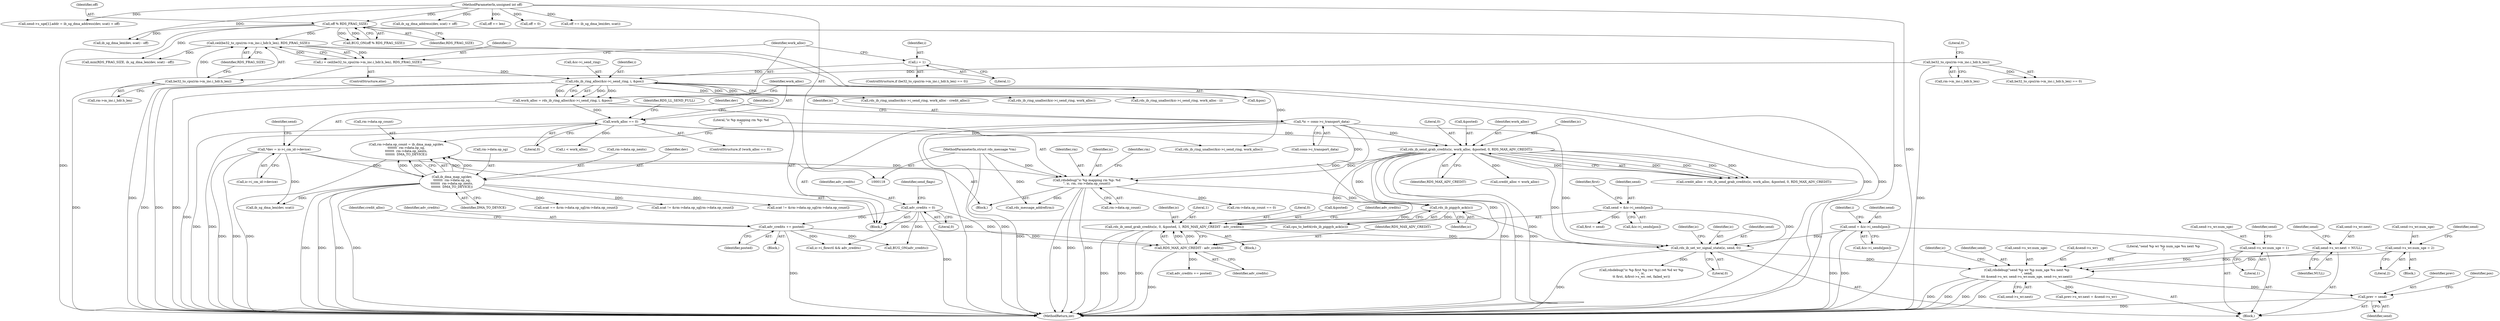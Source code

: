 digraph "0_linux_6094628bfd94323fc1cea05ec2c6affd98c18f7f@API" {
"1000824" [label="(Call,prev = send)"];
"1000767" [label="(Call,rdsdebug(\"send %p wr %p num_sge %u next %p\n\", send,\n\t\t\t &send->s_wr, send->s_wr.num_sge, send->s_wr.next))"];
"1000732" [label="(Call,rds_ib_set_wr_signal_state(ic, send, 0))"];
"1000279" [label="(Call,rds_ib_send_grab_credits(ic, work_alloc, &posted, 0, RDS_MAX_ADV_CREDIT))"];
"1000126" [label="(Call,*ic = conn->c_transport_data)"];
"1000255" [label="(Call,work_alloc == 0)"];
"1000244" [label="(Call,work_alloc = rds_ib_ring_alloc(&ic->i_send_ring, i, &pos))"];
"1000246" [label="(Call,rds_ib_ring_alloc(&ic->i_send_ring, i, &pos))"];
"1000232" [label="(Call,i = ceil(be32_to_cpu(rm->m_inc.i_hdr.h_len), RDS_FRAG_SIZE))"];
"1000234" [label="(Call,ceil(be32_to_cpu(rm->m_inc.i_hdr.h_len), RDS_FRAG_SIZE))"];
"1000235" [label="(Call,be32_to_cpu(rm->m_inc.i_hdr.h_len))"];
"1000219" [label="(Call,be32_to_cpu(rm->m_inc.i_hdr.h_len))"];
"1000177" [label="(Call,off % RDS_FRAG_SIZE)"];
"1000123" [label="(MethodParameterIn,unsigned int off)"];
"1000228" [label="(Call,i = 1)"];
"1000513" [label="(Call,rds_ib_send_grab_credits(ic, 0, &posted, 1, RDS_MAX_ADV_CREDIT - adv_credits))"];
"1000499" [label="(Call,rds_ib_piggyb_ack(ic))"];
"1000358" [label="(Call,rdsdebug(\"ic %p mapping rm %p: %d\n\", ic, rm, rm->data.op_count))"];
"1000120" [label="(MethodParameterIn,struct rds_message *rm)"];
"1000339" [label="(Call,rm->data.op_count = ib_dma_map_sg(dev,\n\t\t\t\t\t\t\t  rm->data.op_sg,\n\t\t\t\t\t\t\t  rm->data.op_nents,\n\t\t\t\t\t\t\t  DMA_TO_DEVICE))"];
"1000345" [label="(Call,ib_dma_map_sg(dev,\n\t\t\t\t\t\t\t  rm->data.op_sg,\n\t\t\t\t\t\t\t  rm->data.op_nents,\n\t\t\t\t\t\t\t  DMA_TO_DEVICE))"];
"1000132" [label="(Call,*dev = ic->i_cm_id->device)"];
"1000519" [label="(Call,RDS_MAX_ADV_CREDIT - adv_credits)"];
"1000156" [label="(Call,adv_credits = 0)"];
"1000286" [label="(Call,adv_credits += posted)"];
"1000838" [label="(Call,send = &ic->i_sends[pos])"];
"1000544" [label="(Call,send = &ic->i_sends[pos])"];
"1000591" [label="(Call,send->s_wr.num_sge = 1)"];
"1000685" [label="(Call,send->s_wr.num_sge = 2)"];
"1000598" [label="(Call,send->s_wr.next = NULL)"];
"1000141" [label="(Identifier,send)"];
"1000779" [label="(Call,send->s_wr.next)"];
"1000161" [label="(Identifier,send_flags)"];
"1000826" [label="(Identifier,send)"];
"1000362" [label="(Call,rm->data.op_count)"];
"1000133" [label="(Identifier,dev)"];
"1000840" [label="(Call,&ic->i_sends[pos])"];
"1000233" [label="(Identifier,i)"];
"1000247" [label="(Call,&ic->i_send_ring)"];
"1000235" [label="(Call,be32_to_cpu(rm->m_inc.i_hdr.h_len))"];
"1000254" [label="(ControlStructure,if (work_alloc == 0))"];
"1000246" [label="(Call,rds_ib_ring_alloc(&ic->i_send_ring, i, &pos))"];
"1000177" [label="(Call,off % RDS_FRAG_SIZE)"];
"1000692" [label="(Call,send->s_sge[1].addr = ib_sg_dma_address(dev, scat) + off)"];
"1000120" [label="(MethodParameterIn,struct rds_message *rm)"];
"1000134" [label="(Call,ic->i_cm_id->device)"];
"1000552" [label="(Call,first = send)"];
"1000276" [label="(Block,)"];
"1000787" [label="(Identifier,ic)"];
"1000368" [label="(Call,rm->data.op_count == 0)"];
"1000696" [label="(Identifier,send)"];
"1000274" [label="(Identifier,ic)"];
"1000256" [label="(Identifier,work_alloc)"];
"1001026" [label="(MethodReturn,int)"];
"1000281" [label="(Identifier,work_alloc)"];
"1000769" [label="(Identifier,send)"];
"1000514" [label="(Identifier,ic)"];
"1000680" [label="(Call,ib_sg_dma_len(dev, scat) - off)"];
"1000220" [label="(Call,rm->m_inc.i_hdr.h_len)"];
"1000685" [label="(Call,send->s_wr.num_sge = 2)"];
"1000500" [label="(Identifier,ic)"];
"1000347" [label="(Call,rm->data.op_sg)"];
"1000785" [label="(Call,ic->i_flowctl && adv_credits)"];
"1000361" [label="(Identifier,rm)"];
"1000277" [label="(Call,credit_alloc = rds_ib_send_grab_credits(ic, work_alloc, &posted, 0, RDS_MAX_ADV_CREDIT))"];
"1000678" [label="(Call,min(RDS_FRAG_SIZE, ib_sg_dma_len(dev, scat) - off))"];
"1000279" [label="(Call,rds_ib_send_grab_credits(ic, work_alloc, &posted, 0, RDS_MAX_ADV_CREDIT))"];
"1000357" [label="(Identifier,DMA_TO_DEVICE)"];
"1000234" [label="(Call,ceil(be32_to_cpu(rm->m_inc.i_hdr.h_len), RDS_FRAG_SIZE))"];
"1000127" [label="(Identifier,ic)"];
"1000288" [label="(Identifier,posted)"];
"1000294" [label="(Call,rds_ib_ring_unalloc(&ic->i_send_ring, work_alloc - credit_alloc))"];
"1000498" [label="(Call,cpu_to_be64(rds_ib_piggyb_ack(ic)))"];
"1000700" [label="(Call,ib_sg_dma_address(dev, scat) + off)"];
"1000604" [label="(Identifier,NULL)"];
"1000545" [label="(Identifier,send)"];
"1000814" [label="(Call,prev->s_wr.next = &send->s_wr)"];
"1000217" [label="(ControlStructure,if (be32_to_cpu(rm->m_inc.i_hdr.h_len) == 0))"];
"1000128" [label="(Call,conn->c_transport_data)"];
"1000360" [label="(Identifier,ic)"];
"1000522" [label="(Call,adv_credits += posted)"];
"1000345" [label="(Call,ib_dma_map_sg(dev,\n\t\t\t\t\t\t\t  rm->data.op_sg,\n\t\t\t\t\t\t\t  rm->data.op_nents,\n\t\t\t\t\t\t\t  DMA_TO_DEVICE))"];
"1000824" [label="(Call,prev = send)"];
"1000521" [label="(Identifier,adv_credits)"];
"1000875" [label="(Call,scat == &rm->data.op_sg[rm->data.op_count])"];
"1000280" [label="(Identifier,ic)"];
"1000352" [label="(Call,rm->data.op_nents)"];
"1000398" [label="(Call,rds_message_addref(rm))"];
"1000340" [label="(Call,rm->data.op_count)"];
"1000732" [label="(Call,rds_ib_set_wr_signal_state(ic, send, 0))"];
"1000572" [label="(Block,)"];
"1000284" [label="(Literal,0)"];
"1000156" [label="(Call,adv_credits = 0)"];
"1000661" [label="(Call,scat != &rm->data.op_sg[rm->data.op_count])"];
"1000735" [label="(Literal,0)"];
"1000597" [label="(Literal,1)"];
"1000553" [label="(Identifier,first)"];
"1000717" [label="(Call,off += len)"];
"1000739" [label="(Identifier,ic)"];
"1000126" [label="(Call,*ic = conn->c_transport_data)"];
"1000513" [label="(Call,rds_ib_send_grab_credits(ic, 0, &posted, 1, RDS_MAX_ADV_CREDIT - adv_credits))"];
"1000546" [label="(Call,&ic->i_sends[pos])"];
"1000232" [label="(Call,i = ceil(be32_to_cpu(rm->m_inc.i_hdr.h_len), RDS_FRAG_SIZE))"];
"1000966" [label="(Call,rdsdebug(\"ic %p first %p (wr %p) ret %d wr %p\n\", ic,\n\t\t first, &first->s_wr, ret, failed_wr))"];
"1000227" [label="(Literal,0)"];
"1000691" [label="(Literal,2)"];
"1000767" [label="(Call,rdsdebug(\"send %p wr %p num_sge %u next %p\n\", send,\n\t\t\t &send->s_wr, send->s_wr.num_sge, send->s_wr.next))"];
"1000847" [label="(Identifier,i)"];
"1000236" [label="(Call,rm->m_inc.i_hdr.h_len)"];
"1000230" [label="(Literal,1)"];
"1000733" [label="(Identifier,ic)"];
"1000499" [label="(Call,rds_ib_piggyb_ack(ic))"];
"1000681" [label="(Call,ib_sg_dma_len(dev, scat))"];
"1000371" [label="(Identifier,rm)"];
"1000251" [label="(Identifier,i)"];
"1000729" [label="(Call,off = 0)"];
"1000599" [label="(Call,send->s_wr.next)"];
"1000231" [label="(ControlStructure,else)"];
"1000518" [label="(Literal,1)"];
"1000244" [label="(Call,work_alloc = rds_ib_ring_alloc(&ic->i_send_ring, i, &pos))"];
"1000282" [label="(Call,&posted)"];
"1000285" [label="(Identifier,RDS_MAX_ADV_CREDIT)"];
"1000607" [label="(Identifier,send)"];
"1000260" [label="(Identifier,RDS_LL_SEND_FULL)"];
"1000838" [label="(Call,send = &ic->i_sends[pos])"];
"1000346" [label="(Identifier,dev)"];
"1000774" [label="(Call,send->s_wr.num_sge)"];
"1000378" [label="(Call,rds_ib_ring_unalloc(&ic->i_send_ring, work_alloc))"];
"1000986" [label="(Call,rds_ib_ring_unalloc(&ic->i_send_ring, work_alloc))"];
"1000245" [label="(Identifier,work_alloc)"];
"1000519" [label="(Call,RDS_MAX_ADV_CREDIT - adv_credits)"];
"1000839" [label="(Identifier,send)"];
"1000287" [label="(Identifier,adv_credits)"];
"1000229" [label="(Identifier,i)"];
"1001022" [label="(Call,BUG_ON(adv_credits))"];
"1000339" [label="(Call,rm->data.op_count = ib_dma_map_sg(dev,\n\t\t\t\t\t\t\t  rm->data.op_sg,\n\t\t\t\t\t\t\t  rm->data.op_nents,\n\t\t\t\t\t\t\t  DMA_TO_DEVICE))"];
"1000520" [label="(Identifier,RDS_MAX_ADV_CREDIT)"];
"1000123" [label="(MethodParameterIn,unsigned int off)"];
"1000825" [label="(Identifier,prev)"];
"1000158" [label="(Literal,0)"];
"1000544" [label="(Call,send = &ic->i_sends[pos])"];
"1000219" [label="(Call,be32_to_cpu(rm->m_inc.i_hdr.h_len))"];
"1000338" [label="(Block,)"];
"1000686" [label="(Call,send->s_wr.num_sge)"];
"1000132" [label="(Call,*dev = ic->i_cm_id->device)"];
"1000591" [label="(Call,send->s_wr.num_sge = 1)"];
"1000598" [label="(Call,send->s_wr.next = NULL)"];
"1000601" [label="(Identifier,send)"];
"1000515" [label="(Literal,0)"];
"1000770" [label="(Call,&send->s_wr)"];
"1000512" [label="(Block,)"];
"1000768" [label="(Literal,\"send %p wr %p num_sge %u next %p\n\")"];
"1000176" [label="(Call,BUG_ON(off % RDS_FRAG_SIZE))"];
"1000516" [label="(Call,&posted)"];
"1000523" [label="(Identifier,adv_credits)"];
"1000675" [label="(Block,)"];
"1000228" [label="(Call,i = 1)"];
"1000852" [label="(Call,scat != &rm->data.op_sg[rm->data.op_count])"];
"1000243" [label="(Identifier,RDS_FRAG_SIZE)"];
"1000157" [label="(Identifier,adv_credits)"];
"1000257" [label="(Literal,0)"];
"1000721" [label="(Call,off == ib_sg_dma_len(dev, scat))"];
"1000592" [label="(Call,send->s_wr.num_sge)"];
"1000179" [label="(Identifier,RDS_FRAG_SIZE)"];
"1000914" [label="(Call,rds_ib_ring_unalloc(&ic->i_send_ring, work_alloc - i))"];
"1000828" [label="(Identifier,pos)"];
"1000734" [label="(Identifier,send)"];
"1000178" [label="(Identifier,off)"];
"1000291" [label="(Identifier,credit_alloc)"];
"1000286" [label="(Call,adv_credits += posted)"];
"1000124" [label="(Block,)"];
"1000290" [label="(Call,credit_alloc < work_alloc)"];
"1000658" [label="(Call,i < work_alloc)"];
"1000358" [label="(Call,rdsdebug(\"ic %p mapping rm %p: %d\n\", ic, rm, rm->data.op_count))"];
"1000218" [label="(Call,be32_to_cpu(rm->m_inc.i_hdr.h_len) == 0)"];
"1000252" [label="(Call,&pos)"];
"1000359" [label="(Literal,\"ic %p mapping rm %p: %d\n\")"];
"1000255" [label="(Call,work_alloc == 0)"];
"1000824" -> "1000572"  [label="AST: "];
"1000824" -> "1000826"  [label="CFG: "];
"1000825" -> "1000824"  [label="AST: "];
"1000826" -> "1000824"  [label="AST: "];
"1000828" -> "1000824"  [label="CFG: "];
"1000824" -> "1001026"  [label="DDG: "];
"1000767" -> "1000824"  [label="DDG: "];
"1000767" -> "1000572"  [label="AST: "];
"1000767" -> "1000779"  [label="CFG: "];
"1000768" -> "1000767"  [label="AST: "];
"1000769" -> "1000767"  [label="AST: "];
"1000770" -> "1000767"  [label="AST: "];
"1000774" -> "1000767"  [label="AST: "];
"1000779" -> "1000767"  [label="AST: "];
"1000787" -> "1000767"  [label="CFG: "];
"1000767" -> "1001026"  [label="DDG: "];
"1000767" -> "1001026"  [label="DDG: "];
"1000767" -> "1001026"  [label="DDG: "];
"1000767" -> "1001026"  [label="DDG: "];
"1000732" -> "1000767"  [label="DDG: "];
"1000591" -> "1000767"  [label="DDG: "];
"1000685" -> "1000767"  [label="DDG: "];
"1000598" -> "1000767"  [label="DDG: "];
"1000767" -> "1000814"  [label="DDG: "];
"1000732" -> "1000572"  [label="AST: "];
"1000732" -> "1000735"  [label="CFG: "];
"1000733" -> "1000732"  [label="AST: "];
"1000734" -> "1000732"  [label="AST: "];
"1000735" -> "1000732"  [label="AST: "];
"1000739" -> "1000732"  [label="CFG: "];
"1000732" -> "1001026"  [label="DDG: "];
"1000279" -> "1000732"  [label="DDG: "];
"1000513" -> "1000732"  [label="DDG: "];
"1000499" -> "1000732"  [label="DDG: "];
"1000126" -> "1000732"  [label="DDG: "];
"1000838" -> "1000732"  [label="DDG: "];
"1000544" -> "1000732"  [label="DDG: "];
"1000732" -> "1000966"  [label="DDG: "];
"1000279" -> "1000277"  [label="AST: "];
"1000279" -> "1000285"  [label="CFG: "];
"1000280" -> "1000279"  [label="AST: "];
"1000281" -> "1000279"  [label="AST: "];
"1000282" -> "1000279"  [label="AST: "];
"1000284" -> "1000279"  [label="AST: "];
"1000285" -> "1000279"  [label="AST: "];
"1000277" -> "1000279"  [label="CFG: "];
"1000279" -> "1001026"  [label="DDG: "];
"1000279" -> "1001026"  [label="DDG: "];
"1000279" -> "1001026"  [label="DDG: "];
"1000279" -> "1000277"  [label="DDG: "];
"1000279" -> "1000277"  [label="DDG: "];
"1000279" -> "1000277"  [label="DDG: "];
"1000279" -> "1000277"  [label="DDG: "];
"1000279" -> "1000277"  [label="DDG: "];
"1000126" -> "1000279"  [label="DDG: "];
"1000255" -> "1000279"  [label="DDG: "];
"1000279" -> "1000290"  [label="DDG: "];
"1000279" -> "1000358"  [label="DDG: "];
"1000279" -> "1000499"  [label="DDG: "];
"1000279" -> "1000513"  [label="DDG: "];
"1000279" -> "1000519"  [label="DDG: "];
"1000126" -> "1000124"  [label="AST: "];
"1000126" -> "1000128"  [label="CFG: "];
"1000127" -> "1000126"  [label="AST: "];
"1000128" -> "1000126"  [label="AST: "];
"1000133" -> "1000126"  [label="CFG: "];
"1000126" -> "1001026"  [label="DDG: "];
"1000126" -> "1001026"  [label="DDG: "];
"1000126" -> "1000358"  [label="DDG: "];
"1000126" -> "1000499"  [label="DDG: "];
"1000255" -> "1000254"  [label="AST: "];
"1000255" -> "1000257"  [label="CFG: "];
"1000256" -> "1000255"  [label="AST: "];
"1000257" -> "1000255"  [label="AST: "];
"1000260" -> "1000255"  [label="CFG: "];
"1000274" -> "1000255"  [label="CFG: "];
"1000255" -> "1001026"  [label="DDG: "];
"1000255" -> "1001026"  [label="DDG: "];
"1000244" -> "1000255"  [label="DDG: "];
"1000255" -> "1000378"  [label="DDG: "];
"1000255" -> "1000658"  [label="DDG: "];
"1000244" -> "1000124"  [label="AST: "];
"1000244" -> "1000246"  [label="CFG: "];
"1000245" -> "1000244"  [label="AST: "];
"1000246" -> "1000244"  [label="AST: "];
"1000256" -> "1000244"  [label="CFG: "];
"1000244" -> "1001026"  [label="DDG: "];
"1000246" -> "1000244"  [label="DDG: "];
"1000246" -> "1000244"  [label="DDG: "];
"1000246" -> "1000244"  [label="DDG: "];
"1000246" -> "1000252"  [label="CFG: "];
"1000247" -> "1000246"  [label="AST: "];
"1000251" -> "1000246"  [label="AST: "];
"1000252" -> "1000246"  [label="AST: "];
"1000246" -> "1001026"  [label="DDG: "];
"1000246" -> "1001026"  [label="DDG: "];
"1000246" -> "1001026"  [label="DDG: "];
"1000232" -> "1000246"  [label="DDG: "];
"1000228" -> "1000246"  [label="DDG: "];
"1000246" -> "1000294"  [label="DDG: "];
"1000246" -> "1000378"  [label="DDG: "];
"1000246" -> "1000914"  [label="DDG: "];
"1000246" -> "1000986"  [label="DDG: "];
"1000232" -> "1000231"  [label="AST: "];
"1000232" -> "1000234"  [label="CFG: "];
"1000233" -> "1000232"  [label="AST: "];
"1000234" -> "1000232"  [label="AST: "];
"1000245" -> "1000232"  [label="CFG: "];
"1000232" -> "1001026"  [label="DDG: "];
"1000234" -> "1000232"  [label="DDG: "];
"1000234" -> "1000232"  [label="DDG: "];
"1000234" -> "1000243"  [label="CFG: "];
"1000235" -> "1000234"  [label="AST: "];
"1000243" -> "1000234"  [label="AST: "];
"1000234" -> "1001026"  [label="DDG: "];
"1000234" -> "1001026"  [label="DDG: "];
"1000235" -> "1000234"  [label="DDG: "];
"1000177" -> "1000234"  [label="DDG: "];
"1000234" -> "1000678"  [label="DDG: "];
"1000235" -> "1000236"  [label="CFG: "];
"1000236" -> "1000235"  [label="AST: "];
"1000243" -> "1000235"  [label="CFG: "];
"1000235" -> "1001026"  [label="DDG: "];
"1000219" -> "1000235"  [label="DDG: "];
"1000219" -> "1000218"  [label="AST: "];
"1000219" -> "1000220"  [label="CFG: "];
"1000220" -> "1000219"  [label="AST: "];
"1000227" -> "1000219"  [label="CFG: "];
"1000219" -> "1001026"  [label="DDG: "];
"1000219" -> "1000218"  [label="DDG: "];
"1000177" -> "1000176"  [label="AST: "];
"1000177" -> "1000179"  [label="CFG: "];
"1000178" -> "1000177"  [label="AST: "];
"1000179" -> "1000177"  [label="AST: "];
"1000176" -> "1000177"  [label="CFG: "];
"1000177" -> "1001026"  [label="DDG: "];
"1000177" -> "1001026"  [label="DDG: "];
"1000177" -> "1000176"  [label="DDG: "];
"1000177" -> "1000176"  [label="DDG: "];
"1000123" -> "1000177"  [label="DDG: "];
"1000177" -> "1000678"  [label="DDG: "];
"1000177" -> "1000680"  [label="DDG: "];
"1000123" -> "1000118"  [label="AST: "];
"1000123" -> "1001026"  [label="DDG: "];
"1000123" -> "1000680"  [label="DDG: "];
"1000123" -> "1000692"  [label="DDG: "];
"1000123" -> "1000700"  [label="DDG: "];
"1000123" -> "1000717"  [label="DDG: "];
"1000123" -> "1000721"  [label="DDG: "];
"1000123" -> "1000729"  [label="DDG: "];
"1000228" -> "1000217"  [label="AST: "];
"1000228" -> "1000230"  [label="CFG: "];
"1000229" -> "1000228"  [label="AST: "];
"1000230" -> "1000228"  [label="AST: "];
"1000245" -> "1000228"  [label="CFG: "];
"1000513" -> "1000512"  [label="AST: "];
"1000513" -> "1000519"  [label="CFG: "];
"1000514" -> "1000513"  [label="AST: "];
"1000515" -> "1000513"  [label="AST: "];
"1000516" -> "1000513"  [label="AST: "];
"1000518" -> "1000513"  [label="AST: "];
"1000519" -> "1000513"  [label="AST: "];
"1000523" -> "1000513"  [label="CFG: "];
"1000513" -> "1001026"  [label="DDG: "];
"1000513" -> "1001026"  [label="DDG: "];
"1000513" -> "1001026"  [label="DDG: "];
"1000499" -> "1000513"  [label="DDG: "];
"1000519" -> "1000513"  [label="DDG: "];
"1000519" -> "1000513"  [label="DDG: "];
"1000499" -> "1000498"  [label="AST: "];
"1000499" -> "1000500"  [label="CFG: "];
"1000500" -> "1000499"  [label="AST: "];
"1000498" -> "1000499"  [label="CFG: "];
"1000499" -> "1000498"  [label="DDG: "];
"1000358" -> "1000499"  [label="DDG: "];
"1000358" -> "1000338"  [label="AST: "];
"1000358" -> "1000362"  [label="CFG: "];
"1000359" -> "1000358"  [label="AST: "];
"1000360" -> "1000358"  [label="AST: "];
"1000361" -> "1000358"  [label="AST: "];
"1000362" -> "1000358"  [label="AST: "];
"1000371" -> "1000358"  [label="CFG: "];
"1000358" -> "1001026"  [label="DDG: "];
"1000358" -> "1001026"  [label="DDG: "];
"1000358" -> "1001026"  [label="DDG: "];
"1000120" -> "1000358"  [label="DDG: "];
"1000339" -> "1000358"  [label="DDG: "];
"1000358" -> "1000368"  [label="DDG: "];
"1000358" -> "1000398"  [label="DDG: "];
"1000120" -> "1000118"  [label="AST: "];
"1000120" -> "1001026"  [label="DDG: "];
"1000120" -> "1000398"  [label="DDG: "];
"1000339" -> "1000338"  [label="AST: "];
"1000339" -> "1000345"  [label="CFG: "];
"1000340" -> "1000339"  [label="AST: "];
"1000345" -> "1000339"  [label="AST: "];
"1000359" -> "1000339"  [label="CFG: "];
"1000339" -> "1001026"  [label="DDG: "];
"1000345" -> "1000339"  [label="DDG: "];
"1000345" -> "1000339"  [label="DDG: "];
"1000345" -> "1000339"  [label="DDG: "];
"1000345" -> "1000339"  [label="DDG: "];
"1000345" -> "1000357"  [label="CFG: "];
"1000346" -> "1000345"  [label="AST: "];
"1000347" -> "1000345"  [label="AST: "];
"1000352" -> "1000345"  [label="AST: "];
"1000357" -> "1000345"  [label="AST: "];
"1000345" -> "1001026"  [label="DDG: "];
"1000345" -> "1001026"  [label="DDG: "];
"1000345" -> "1001026"  [label="DDG: "];
"1000345" -> "1001026"  [label="DDG: "];
"1000132" -> "1000345"  [label="DDG: "];
"1000345" -> "1000661"  [label="DDG: "];
"1000345" -> "1000681"  [label="DDG: "];
"1000345" -> "1000852"  [label="DDG: "];
"1000345" -> "1000875"  [label="DDG: "];
"1000132" -> "1000124"  [label="AST: "];
"1000132" -> "1000134"  [label="CFG: "];
"1000133" -> "1000132"  [label="AST: "];
"1000134" -> "1000132"  [label="AST: "];
"1000141" -> "1000132"  [label="CFG: "];
"1000132" -> "1001026"  [label="DDG: "];
"1000132" -> "1001026"  [label="DDG: "];
"1000132" -> "1000681"  [label="DDG: "];
"1000519" -> "1000521"  [label="CFG: "];
"1000520" -> "1000519"  [label="AST: "];
"1000521" -> "1000519"  [label="AST: "];
"1000519" -> "1001026"  [label="DDG: "];
"1000156" -> "1000519"  [label="DDG: "];
"1000286" -> "1000519"  [label="DDG: "];
"1000519" -> "1000522"  [label="DDG: "];
"1000156" -> "1000124"  [label="AST: "];
"1000156" -> "1000158"  [label="CFG: "];
"1000157" -> "1000156"  [label="AST: "];
"1000158" -> "1000156"  [label="AST: "];
"1000161" -> "1000156"  [label="CFG: "];
"1000156" -> "1001026"  [label="DDG: "];
"1000156" -> "1000286"  [label="DDG: "];
"1000156" -> "1000785"  [label="DDG: "];
"1000156" -> "1001022"  [label="DDG: "];
"1000286" -> "1000276"  [label="AST: "];
"1000286" -> "1000288"  [label="CFG: "];
"1000287" -> "1000286"  [label="AST: "];
"1000288" -> "1000286"  [label="AST: "];
"1000291" -> "1000286"  [label="CFG: "];
"1000286" -> "1001026"  [label="DDG: "];
"1000286" -> "1000785"  [label="DDG: "];
"1000286" -> "1001022"  [label="DDG: "];
"1000838" -> "1000572"  [label="AST: "];
"1000838" -> "1000840"  [label="CFG: "];
"1000839" -> "1000838"  [label="AST: "];
"1000840" -> "1000838"  [label="AST: "];
"1000847" -> "1000838"  [label="CFG: "];
"1000838" -> "1001026"  [label="DDG: "];
"1000838" -> "1001026"  [label="DDG: "];
"1000544" -> "1000124"  [label="AST: "];
"1000544" -> "1000546"  [label="CFG: "];
"1000545" -> "1000544"  [label="AST: "];
"1000546" -> "1000544"  [label="AST: "];
"1000553" -> "1000544"  [label="CFG: "];
"1000544" -> "1000552"  [label="DDG: "];
"1000591" -> "1000572"  [label="AST: "];
"1000591" -> "1000597"  [label="CFG: "];
"1000592" -> "1000591"  [label="AST: "];
"1000597" -> "1000591"  [label="AST: "];
"1000601" -> "1000591"  [label="CFG: "];
"1000685" -> "1000675"  [label="AST: "];
"1000685" -> "1000691"  [label="CFG: "];
"1000686" -> "1000685"  [label="AST: "];
"1000691" -> "1000685"  [label="AST: "];
"1000696" -> "1000685"  [label="CFG: "];
"1000598" -> "1000572"  [label="AST: "];
"1000598" -> "1000604"  [label="CFG: "];
"1000599" -> "1000598"  [label="AST: "];
"1000604" -> "1000598"  [label="AST: "];
"1000607" -> "1000598"  [label="CFG: "];
}
